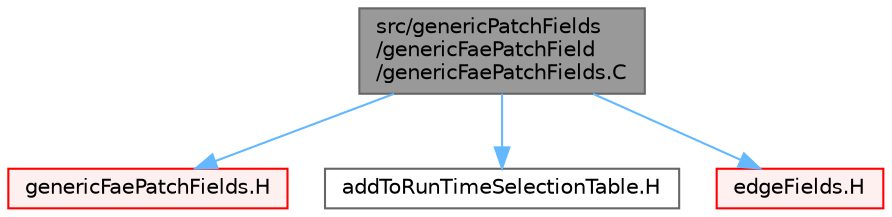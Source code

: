 digraph "src/genericPatchFields/genericFaePatchField/genericFaePatchFields.C"
{
 // LATEX_PDF_SIZE
  bgcolor="transparent";
  edge [fontname=Helvetica,fontsize=10,labelfontname=Helvetica,labelfontsize=10];
  node [fontname=Helvetica,fontsize=10,shape=box,height=0.2,width=0.4];
  Node1 [id="Node000001",label="src/genericPatchFields\l/genericFaePatchField\l/genericFaePatchFields.C",height=0.2,width=0.4,color="gray40", fillcolor="grey60", style="filled", fontcolor="black",tooltip=" "];
  Node1 -> Node2 [id="edge1_Node000001_Node000002",color="steelblue1",style="solid",tooltip=" "];
  Node2 [id="Node000002",label="genericFaePatchFields.H",height=0.2,width=0.4,color="red", fillcolor="#FFF0F0", style="filled",URL="$genericFaePatchFields_8H.html",tooltip=" "];
  Node1 -> Node255 [id="edge2_Node000001_Node000255",color="steelblue1",style="solid",tooltip=" "];
  Node255 [id="Node000255",label="addToRunTimeSelectionTable.H",height=0.2,width=0.4,color="grey40", fillcolor="white", style="filled",URL="$addToRunTimeSelectionTable_8H.html",tooltip="Macros for easy insertion into run-time selection tables."];
  Node1 -> Node256 [id="edge3_Node000001_Node000256",color="steelblue1",style="solid",tooltip=" "];
  Node256 [id="Node000256",label="edgeFields.H",height=0.2,width=0.4,color="red", fillcolor="#FFF0F0", style="filled",URL="$edgeFields_8H.html",tooltip=" "];
}
